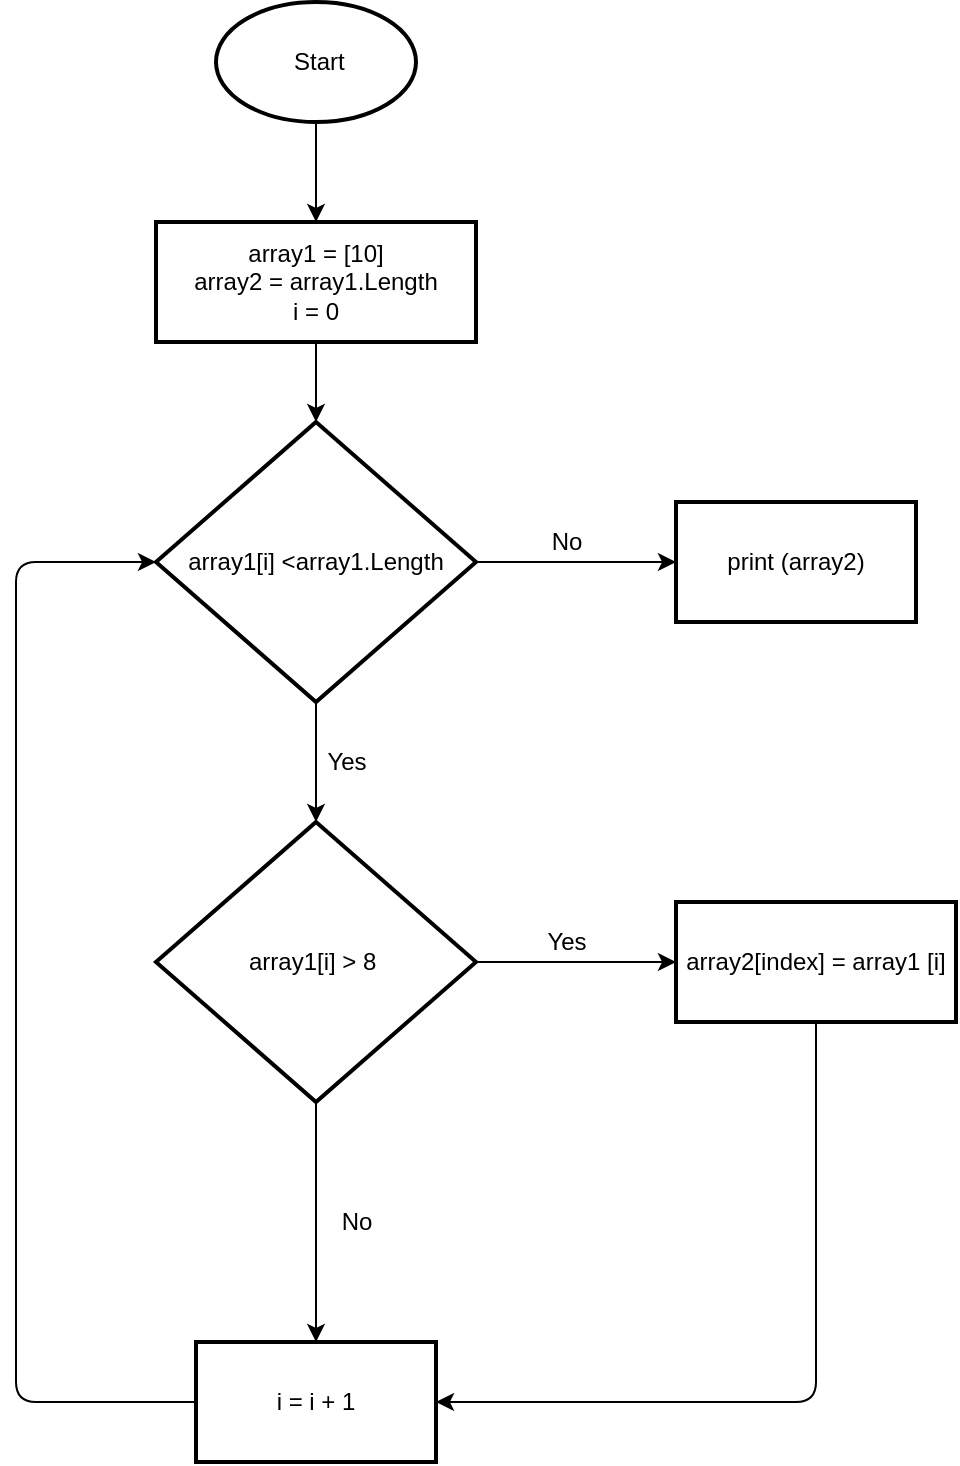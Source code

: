 <mxfile>
    <diagram id="LenaId0ut03DoOKSH_dB" name="Страница 1">
        <mxGraphModel dx="1643" dy="343" grid="1" gridSize="10" guides="1" tooltips="1" connect="1" arrows="1" fold="1" page="1" pageScale="1" pageWidth="827" pageHeight="1169" math="0" shadow="0">
            <root>
                <mxCell id="0"/>
                <mxCell id="1" parent="0"/>
                <mxCell id="5" value="" style="edgeStyle=none;html=1;" parent="1" source="6" target="8" edge="1">
                    <mxGeometry relative="1" as="geometry"/>
                </mxCell>
                <mxCell id="6" value="&amp;nbsp;Start" style="strokeWidth=2;html=1;shape=mxgraph.flowchart.start_1;whiteSpace=wrap;" parent="1" vertex="1">
                    <mxGeometry x="100" y="40" width="100" height="60" as="geometry"/>
                </mxCell>
                <mxCell id="7" value="" style="edgeStyle=none;html=1;" parent="1" source="8" target="11" edge="1">
                    <mxGeometry relative="1" as="geometry"/>
                </mxCell>
                <mxCell id="8" value="array1 = [10]&lt;br&gt;array2 = array1.Length&lt;br&gt;i = 0" style="whiteSpace=wrap;html=1;strokeWidth=2;" parent="1" vertex="1">
                    <mxGeometry x="70" y="150" width="160" height="60" as="geometry"/>
                </mxCell>
                <mxCell id="9" value="" style="edgeStyle=none;html=1;" parent="1" source="11" target="12" edge="1">
                    <mxGeometry relative="1" as="geometry"/>
                </mxCell>
                <mxCell id="10" value="" style="edgeStyle=none;html=1;entryX=0.5;entryY=0;entryDx=0;entryDy=0;" parent="1" source="11" target="17" edge="1">
                    <mxGeometry relative="1" as="geometry">
                        <mxPoint x="305.294" y="480" as="targetPoint"/>
                    </mxGeometry>
                </mxCell>
                <mxCell id="11" value="array1[i] &amp;lt;array1.Length" style="rhombus;whiteSpace=wrap;html=1;strokeWidth=2;" parent="1" vertex="1">
                    <mxGeometry x="70" y="250" width="160" height="140" as="geometry"/>
                </mxCell>
                <mxCell id="12" value="print (array2)" style="whiteSpace=wrap;html=1;strokeWidth=2;" parent="1" vertex="1">
                    <mxGeometry x="330" y="290" width="120" height="60" as="geometry"/>
                </mxCell>
                <mxCell id="13" value="No" style="text;html=1;align=center;verticalAlign=middle;resizable=0;points=[];autosize=1;strokeColor=none;" parent="1" vertex="1">
                    <mxGeometry x="260" y="300" width="30" height="20" as="geometry"/>
                </mxCell>
                <mxCell id="14" style="edgeStyle=none;html=1;exitX=0.5;exitY=0;exitDx=0;exitDy=0;" parent="1" source="17" edge="1">
                    <mxGeometry relative="1" as="geometry">
                        <mxPoint x="150" y="450" as="targetPoint"/>
                    </mxGeometry>
                </mxCell>
                <mxCell id="15" value="" style="edgeStyle=none;html=1;" parent="1" source="17" target="20" edge="1">
                    <mxGeometry relative="1" as="geometry"/>
                </mxCell>
                <mxCell id="16" value="" style="edgeStyle=none;html=1;" parent="1" source="17" target="23" edge="1">
                    <mxGeometry relative="1" as="geometry"/>
                </mxCell>
                <mxCell id="17" value="array1[i] &amp;gt; 8&amp;nbsp;" style="rhombus;whiteSpace=wrap;html=1;strokeWidth=2;" parent="1" vertex="1">
                    <mxGeometry x="70" y="450" width="160" height="140" as="geometry"/>
                </mxCell>
                <mxCell id="18" value="Yes" style="text;html=1;align=center;verticalAlign=middle;resizable=0;points=[];autosize=1;strokeColor=none;" parent="1" vertex="1">
                    <mxGeometry x="145" y="410" width="40" height="20" as="geometry"/>
                </mxCell>
                <mxCell id="19" value="" style="edgeStyle=elbowEdgeStyle;html=1;entryX=1;entryY=0.5;entryDx=0;entryDy=0;" parent="1" source="20" target="23" edge="1">
                    <mxGeometry relative="1" as="geometry">
                        <mxPoint x="400" y="630" as="targetPoint"/>
                        <Array as="points">
                            <mxPoint x="400" y="660"/>
                        </Array>
                    </mxGeometry>
                </mxCell>
                <mxCell id="20" value="array2[index] = array1 [i]" style="whiteSpace=wrap;html=1;strokeWidth=2;" parent="1" vertex="1">
                    <mxGeometry x="330" y="490" width="140" height="60" as="geometry"/>
                </mxCell>
                <mxCell id="21" value="Yes" style="text;html=1;align=center;verticalAlign=middle;resizable=0;points=[];autosize=1;strokeColor=none;" parent="1" vertex="1">
                    <mxGeometry x="255" y="500" width="40" height="20" as="geometry"/>
                </mxCell>
                <mxCell id="22" value="" style="edgeStyle=elbowEdgeStyle;html=1;elbow=vertical;" parent="1" source="23" target="11" edge="1">
                    <mxGeometry relative="1" as="geometry">
                        <mxPoint x="10" y="310" as="targetPoint"/>
                        <Array as="points">
                            <mxPoint y="740"/>
                        </Array>
                    </mxGeometry>
                </mxCell>
                <mxCell id="23" value="i = i + 1" style="whiteSpace=wrap;html=1;strokeWidth=2;" parent="1" vertex="1">
                    <mxGeometry x="90" y="710" width="120" height="60" as="geometry"/>
                </mxCell>
                <mxCell id="24" value="No" style="text;html=1;align=center;verticalAlign=middle;resizable=0;points=[];autosize=1;strokeColor=none;" parent="1" vertex="1">
                    <mxGeometry x="155" y="640" width="30" height="20" as="geometry"/>
                </mxCell>
            </root>
        </mxGraphModel>
    </diagram>
</mxfile>